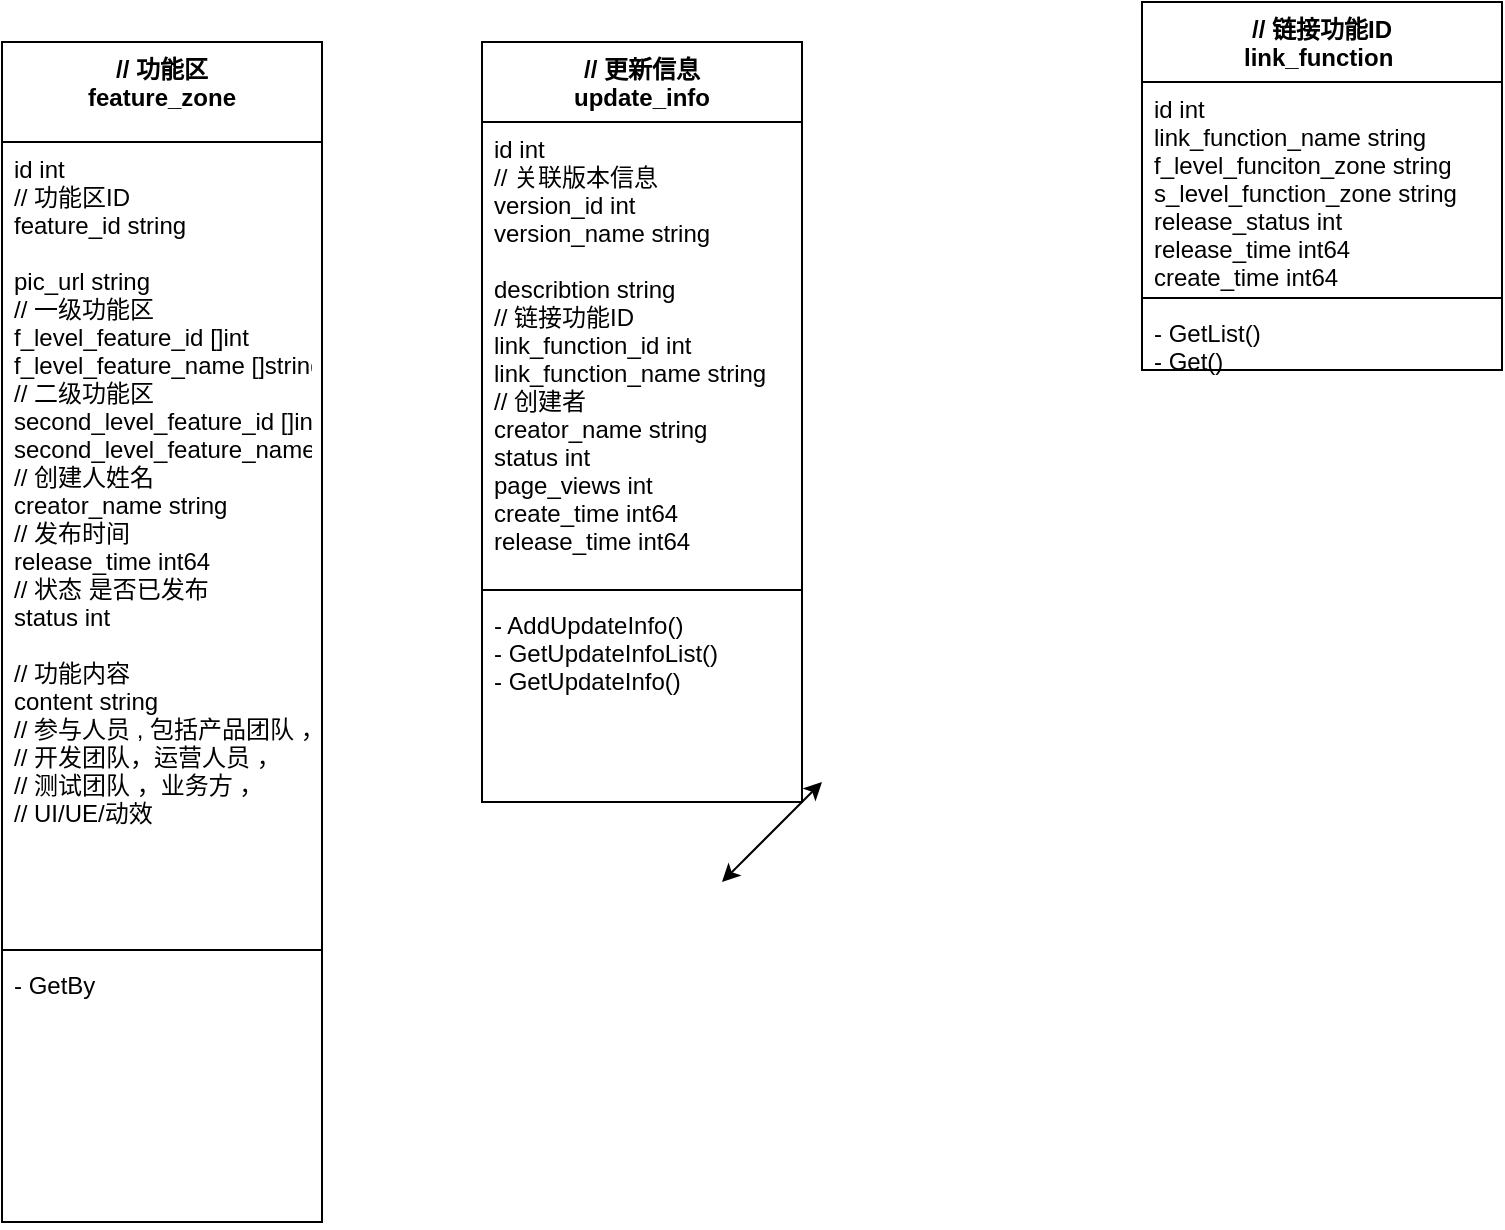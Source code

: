 <mxfile version="14.4.3" type="github">
  <diagram id="C5RBs43oDa-KdzZeNtuy" name="Page-1">
    <mxGraphModel dx="1662" dy="1931" grid="1" gridSize="10" guides="1" tooltips="1" connect="1" arrows="1" fold="1" page="1" pageScale="1" pageWidth="827" pageHeight="1169" math="0" shadow="0">
      <root>
        <mxCell id="WIyWlLk6GJQsqaUBKTNV-0" />
        <mxCell id="WIyWlLk6GJQsqaUBKTNV-1" parent="WIyWlLk6GJQsqaUBKTNV-0" />
        <mxCell id="H7_40uMS-2cokdlfVP3S-10" value="// 更新信息&#xa;update_info" style="swimlane;fontStyle=1;align=center;verticalAlign=top;childLayout=stackLayout;horizontal=1;startSize=40;horizontalStack=0;resizeParent=1;resizeParentMax=0;resizeLast=0;collapsible=1;marginBottom=0;" parent="WIyWlLk6GJQsqaUBKTNV-1" vertex="1">
          <mxGeometry x="290" y="10" width="160" height="380" as="geometry" />
        </mxCell>
        <mxCell id="H7_40uMS-2cokdlfVP3S-11" value="id int &#xa;// 关联版本信息&#xa;version_id int &#xa;version_name string &#xa;&#xa;describtion string &#xa;// 链接功能ID&#xa;link_function_id int &#xa;link_function_name string &#xa;// 创建者&#xa;creator_name string &#xa;status int &#xa;page_views int &#xa;create_time int64&#xa;release_time int64&#xa;" style="text;strokeColor=none;fillColor=none;align=left;verticalAlign=top;spacingLeft=4;spacingRight=4;overflow=hidden;rotatable=0;points=[[0,0.5],[1,0.5]];portConstraint=eastwest;" parent="H7_40uMS-2cokdlfVP3S-10" vertex="1">
          <mxGeometry y="40" width="160" height="230" as="geometry" />
        </mxCell>
        <mxCell id="H7_40uMS-2cokdlfVP3S-12" value="" style="line;strokeWidth=1;fillColor=none;align=left;verticalAlign=middle;spacingTop=-1;spacingLeft=3;spacingRight=3;rotatable=0;labelPosition=right;points=[];portConstraint=eastwest;" parent="H7_40uMS-2cokdlfVP3S-10" vertex="1">
          <mxGeometry y="270" width="160" height="8" as="geometry" />
        </mxCell>
        <mxCell id="H7_40uMS-2cokdlfVP3S-13" value="- AddUpdateInfo() &#xa;- GetUpdateInfoList()&#xa;- GetUpdateInfo()" style="text;strokeColor=none;fillColor=none;align=left;verticalAlign=top;spacingLeft=4;spacingRight=4;overflow=hidden;rotatable=0;points=[[0,0.5],[1,0.5]];portConstraint=eastwest;" parent="H7_40uMS-2cokdlfVP3S-10" vertex="1">
          <mxGeometry y="278" width="160" height="102" as="geometry" />
        </mxCell>
        <mxCell id="H7_40uMS-2cokdlfVP3S-14" value="// 功能区&#xa;feature_zone" style="swimlane;fontStyle=1;align=center;verticalAlign=top;childLayout=stackLayout;horizontal=1;startSize=50;horizontalStack=0;resizeParent=1;resizeParentMax=0;resizeLast=0;collapsible=1;marginBottom=0;" parent="WIyWlLk6GJQsqaUBKTNV-1" vertex="1">
          <mxGeometry x="50" y="10" width="160" height="590" as="geometry" />
        </mxCell>
        <mxCell id="H7_40uMS-2cokdlfVP3S-15" value="id int&#xa;// 功能区ID &#xa;feature_id string&#xa; &#xa;pic_url string&#xa;// 一级功能区&#xa;f_level_feature_id []int&#xa;f_level_feature_name []string&#xa;// 二级功能区&#xa;second_level_feature_id []int&#xa;second_level_feature_name []string&#xa;// 创建人姓名&#xa;creator_name string&#xa;// 发布时间&#xa;release_time int64&#xa;// 状态 是否已发布&#xa;status int&#xa;&#xa;// 功能内容&#xa;content string &#xa;// 参与人员 , 包括产品团队 ，&#xa;// 开发团队，运营人员 ，&#xa;// 测试团队 ，业务方 ，&#xa;// UI/UE/动效&#xa; &#xa;&#xa;&#xa;" style="text;strokeColor=none;fillColor=none;align=left;verticalAlign=top;spacingLeft=4;spacingRight=4;overflow=hidden;rotatable=0;points=[[0,0.5],[1,0.5]];portConstraint=eastwest;" parent="H7_40uMS-2cokdlfVP3S-14" vertex="1">
          <mxGeometry y="50" width="160" height="400" as="geometry" />
        </mxCell>
        <mxCell id="H7_40uMS-2cokdlfVP3S-16" value="" style="line;strokeWidth=1;fillColor=none;align=left;verticalAlign=middle;spacingTop=-1;spacingLeft=3;spacingRight=3;rotatable=0;labelPosition=right;points=[];portConstraint=eastwest;" parent="H7_40uMS-2cokdlfVP3S-14" vertex="1">
          <mxGeometry y="450" width="160" height="8" as="geometry" />
        </mxCell>
        <mxCell id="H7_40uMS-2cokdlfVP3S-17" value="- GetBy" style="text;strokeColor=none;fillColor=none;align=left;verticalAlign=top;spacingLeft=4;spacingRight=4;overflow=hidden;rotatable=0;points=[[0,0.5],[1,0.5]];portConstraint=eastwest;" parent="H7_40uMS-2cokdlfVP3S-14" vertex="1">
          <mxGeometry y="458" width="160" height="132" as="geometry" />
        </mxCell>
        <mxCell id="H7_40uMS-2cokdlfVP3S-19" value="// 链接功能ID&#xa;link_function " style="swimlane;fontStyle=1;align=center;verticalAlign=top;childLayout=stackLayout;horizontal=1;startSize=40;horizontalStack=0;resizeParent=1;resizeParentMax=0;resizeLast=0;collapsible=1;marginBottom=0;" parent="WIyWlLk6GJQsqaUBKTNV-1" vertex="1">
          <mxGeometry x="620" y="-10" width="180" height="184" as="geometry" />
        </mxCell>
        <mxCell id="H7_40uMS-2cokdlfVP3S-20" value="id int &#xa;link_function_name string &#xa;f_level_funciton_zone string&#xa;s_level_function_zone string &#xa;release_status int &#xa;release_time int64&#xa;create_time int64" style="text;strokeColor=none;fillColor=none;align=left;verticalAlign=top;spacingLeft=4;spacingRight=4;overflow=hidden;rotatable=0;points=[[0,0.5],[1,0.5]];portConstraint=eastwest;" parent="H7_40uMS-2cokdlfVP3S-19" vertex="1">
          <mxGeometry y="40" width="180" height="104" as="geometry" />
        </mxCell>
        <mxCell id="H7_40uMS-2cokdlfVP3S-21" value="" style="line;strokeWidth=1;fillColor=none;align=left;verticalAlign=middle;spacingTop=-1;spacingLeft=3;spacingRight=3;rotatable=0;labelPosition=right;points=[];portConstraint=eastwest;" parent="H7_40uMS-2cokdlfVP3S-19" vertex="1">
          <mxGeometry y="144" width="180" height="8" as="geometry" />
        </mxCell>
        <mxCell id="H7_40uMS-2cokdlfVP3S-22" value="- GetList()&#xa;- Get()" style="text;strokeColor=none;fillColor=none;align=left;verticalAlign=top;spacingLeft=4;spacingRight=4;overflow=hidden;rotatable=0;points=[[0,0.5],[1,0.5]];portConstraint=eastwest;" parent="H7_40uMS-2cokdlfVP3S-19" vertex="1">
          <mxGeometry y="152" width="180" height="32" as="geometry" />
        </mxCell>
        <mxCell id="H7_40uMS-2cokdlfVP3S-27" value="" style="endArrow=classic;startArrow=classic;html=1;" parent="WIyWlLk6GJQsqaUBKTNV-1" edge="1">
          <mxGeometry width="50" height="50" relative="1" as="geometry">
            <mxPoint x="410" y="430" as="sourcePoint" />
            <mxPoint x="460" y="380" as="targetPoint" />
          </mxGeometry>
        </mxCell>
      </root>
    </mxGraphModel>
  </diagram>
</mxfile>
